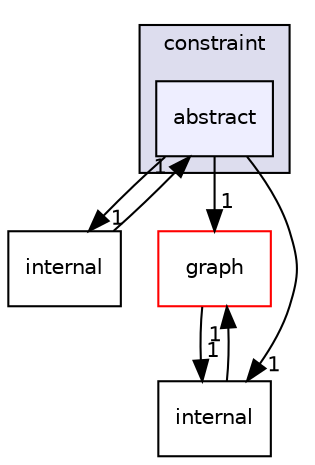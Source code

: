 digraph "include/tvm/constraint/abstract" {
  compound=true
  node [ fontsize="10", fontname="Helvetica"];
  edge [ labelfontsize="10", labelfontname="Helvetica"];
  subgraph clusterdir_8aade20741a7f4a13662c9851e607ed3 {
    graph [ bgcolor="#ddddee", pencolor="black", label="constraint" fontname="Helvetica", fontsize="10", URL="dir_8aade20741a7f4a13662c9851e607ed3.html"]
  dir_2c65b15ce7a83c40acda25185dc2a52e [shape=box, label="abstract", style="filled", fillcolor="#eeeeff", pencolor="black", URL="dir_2c65b15ce7a83c40acda25185dc2a52e.html"];
  }
  dir_0e0e5f9056032a31035848b7596a95c4 [shape=box label="internal" URL="dir_0e0e5f9056032a31035848b7596a95c4.html"];
  dir_df8c49de760ace615969b0dd6b4dc6c3 [shape=box label="graph" fillcolor="white" style="filled" color="red" URL="dir_df8c49de760ace615969b0dd6b4dc6c3.html"];
  dir_020a04e36825fdb5d137e6f4f382bacd [shape=box label="internal" URL="dir_020a04e36825fdb5d137e6f4f382bacd.html"];
  dir_0e0e5f9056032a31035848b7596a95c4->dir_2c65b15ce7a83c40acda25185dc2a52e [headlabel="1", labeldistance=1.5 headhref="dir_000010_000005.html"];
  dir_2c65b15ce7a83c40acda25185dc2a52e->dir_0e0e5f9056032a31035848b7596a95c4 [headlabel="1", labeldistance=1.5 headhref="dir_000005_000010.html"];
  dir_2c65b15ce7a83c40acda25185dc2a52e->dir_df8c49de760ace615969b0dd6b4dc6c3 [headlabel="1", labeldistance=1.5 headhref="dir_000005_000017.html"];
  dir_2c65b15ce7a83c40acda25185dc2a52e->dir_020a04e36825fdb5d137e6f4f382bacd [headlabel="1", labeldistance=1.5 headhref="dir_000005_000007.html"];
  dir_df8c49de760ace615969b0dd6b4dc6c3->dir_020a04e36825fdb5d137e6f4f382bacd [headlabel="1", labeldistance=1.5 headhref="dir_000017_000007.html"];
  dir_020a04e36825fdb5d137e6f4f382bacd->dir_df8c49de760ace615969b0dd6b4dc6c3 [headlabel="1", labeldistance=1.5 headhref="dir_000007_000017.html"];
}
